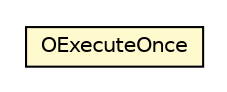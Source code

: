 #!/usr/local/bin/dot
#
# Class diagram 
# Generated by UMLGraph version R5_6-24-gf6e263 (http://www.umlgraph.org/)
#

digraph G {
	edge [fontname="Helvetica",fontsize=10,labelfontname="Helvetica",labelfontsize=10];
	node [fontname="Helvetica",fontsize=10,shape=plaintext];
	nodesep=0.25;
	ranksep=0.5;
	// com.orientechnologies.orient.server.distributed.impl.OExecuteOnce
	c3266063 [label=<<table title="com.orientechnologies.orient.server.distributed.impl.OExecuteOnce" border="0" cellborder="1" cellspacing="0" cellpadding="2" port="p" bgcolor="lemonChiffon" href="./OExecuteOnce.html">
		<tr><td><table border="0" cellspacing="0" cellpadding="1">
<tr><td align="center" balign="center"> OExecuteOnce </td></tr>
		</table></td></tr>
		</table>>, URL="./OExecuteOnce.html", fontname="Helvetica", fontcolor="black", fontsize=10.0];
}


